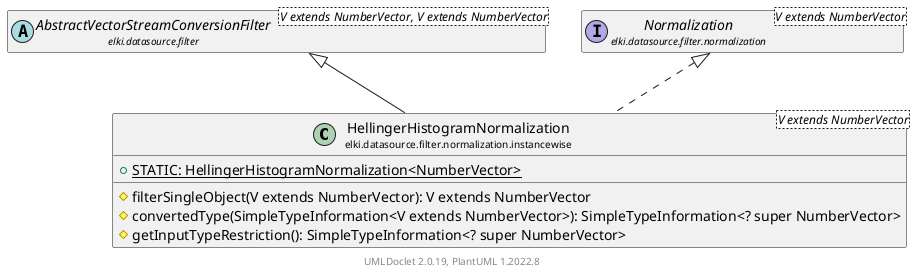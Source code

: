 @startuml
    remove .*\.(Instance|Par|Parameterizer|Factory)$
    set namespaceSeparator none
    hide empty fields
    hide empty methods

    class "<size:14>HellingerHistogramNormalization\n<size:10>elki.datasource.filter.normalization.instancewise" as elki.datasource.filter.normalization.instancewise.HellingerHistogramNormalization<V extends NumberVector> [[HellingerHistogramNormalization.html]] {
        {static} +STATIC: HellingerHistogramNormalization<NumberVector>
        #filterSingleObject(V extends NumberVector): V extends NumberVector
        #convertedType(SimpleTypeInformation<V extends NumberVector>): SimpleTypeInformation<? super NumberVector>
        #getInputTypeRestriction(): SimpleTypeInformation<? super NumberVector>
    }

    abstract class "<size:14>AbstractVectorStreamConversionFilter\n<size:10>elki.datasource.filter" as elki.datasource.filter.AbstractVectorStreamConversionFilter<V extends NumberVector, V extends NumberVector> [[../../AbstractVectorStreamConversionFilter.html]]
    interface "<size:14>Normalization\n<size:10>elki.datasource.filter.normalization" as elki.datasource.filter.normalization.Normalization<V extends NumberVector> [[../Normalization.html]]
    class "<size:14>HellingerHistogramNormalization.Par\n<size:10>elki.datasource.filter.normalization.instancewise" as elki.datasource.filter.normalization.instancewise.HellingerHistogramNormalization.Par [[HellingerHistogramNormalization.Par.html]]

    elki.datasource.filter.AbstractVectorStreamConversionFilter <|-- elki.datasource.filter.normalization.instancewise.HellingerHistogramNormalization
    elki.datasource.filter.normalization.Normalization <|.. elki.datasource.filter.normalization.instancewise.HellingerHistogramNormalization
    elki.datasource.filter.normalization.instancewise.HellingerHistogramNormalization +-- elki.datasource.filter.normalization.instancewise.HellingerHistogramNormalization.Par

    center footer UMLDoclet 2.0.19, PlantUML 1.2022.8
@enduml
